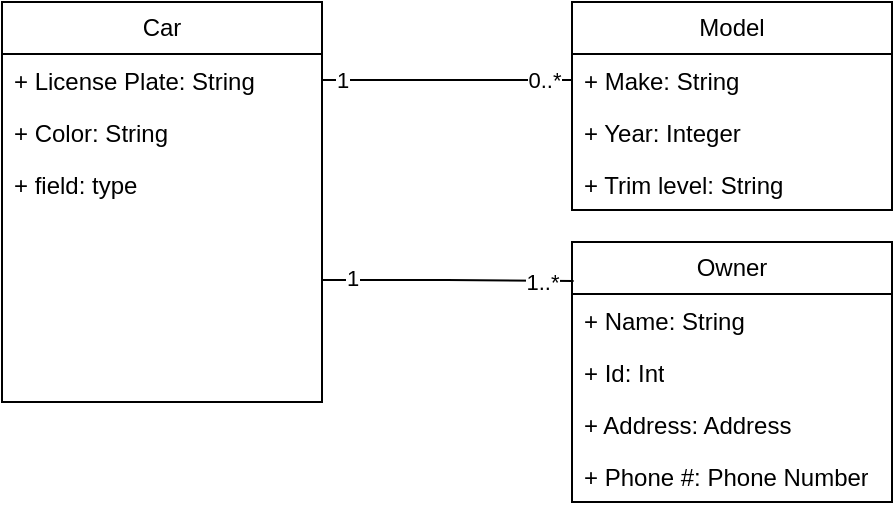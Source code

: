 <mxfile version="28.2.5">
  <diagram name="Page-1" id="RoQxjW4McmKQR3HF6a6k">
    <mxGraphModel dx="1043" dy="570" grid="1" gridSize="10" guides="1" tooltips="1" connect="1" arrows="1" fold="1" page="1" pageScale="1" pageWidth="850" pageHeight="1100" math="0" shadow="0">
      <root>
        <mxCell id="0" />
        <mxCell id="1" parent="0" />
        <mxCell id="i3sk0pUM4rajR8fH5hq--1" value="Car" style="swimlane;fontStyle=0;childLayout=stackLayout;horizontal=1;startSize=26;fillColor=none;horizontalStack=0;resizeParent=1;resizeParentMax=0;resizeLast=0;collapsible=1;marginBottom=0;whiteSpace=wrap;html=1;" vertex="1" parent="1">
          <mxGeometry x="60" y="40" width="160" height="200" as="geometry" />
        </mxCell>
        <mxCell id="i3sk0pUM4rajR8fH5hq--2" value="+ License Plate: String&lt;span style=&quot;white-space: pre;&quot;&gt;&#x9;&lt;/span&gt;&amp;nbsp;" style="text;strokeColor=none;fillColor=none;align=left;verticalAlign=top;spacingLeft=4;spacingRight=4;overflow=hidden;rotatable=0;points=[[0,0.5],[1,0.5]];portConstraint=eastwest;whiteSpace=wrap;html=1;" vertex="1" parent="i3sk0pUM4rajR8fH5hq--1">
          <mxGeometry y="26" width="160" height="26" as="geometry" />
        </mxCell>
        <mxCell id="i3sk0pUM4rajR8fH5hq--3" value="+ Color: String&lt;span style=&quot;white-space: pre;&quot;&gt;&#x9;&lt;/span&gt;&lt;span style=&quot;white-space: pre;&quot;&gt;&#x9;&lt;/span&gt;" style="text;strokeColor=none;fillColor=none;align=left;verticalAlign=top;spacingLeft=4;spacingRight=4;overflow=hidden;rotatable=0;points=[[0,0.5],[1,0.5]];portConstraint=eastwest;whiteSpace=wrap;html=1;" vertex="1" parent="i3sk0pUM4rajR8fH5hq--1">
          <mxGeometry y="52" width="160" height="26" as="geometry" />
        </mxCell>
        <mxCell id="i3sk0pUM4rajR8fH5hq--4" value="+ field: type" style="text;strokeColor=none;fillColor=none;align=left;verticalAlign=top;spacingLeft=4;spacingRight=4;overflow=hidden;rotatable=0;points=[[0,0.5],[1,0.5]];portConstraint=eastwest;whiteSpace=wrap;html=1;" vertex="1" parent="i3sk0pUM4rajR8fH5hq--1">
          <mxGeometry y="78" width="160" height="122" as="geometry" />
        </mxCell>
        <mxCell id="i3sk0pUM4rajR8fH5hq--5" value="Model" style="swimlane;fontStyle=0;childLayout=stackLayout;horizontal=1;startSize=26;fillColor=none;horizontalStack=0;resizeParent=1;resizeParentMax=0;resizeLast=0;collapsible=1;marginBottom=0;whiteSpace=wrap;html=1;" vertex="1" parent="1">
          <mxGeometry x="345" y="40" width="160" height="104" as="geometry" />
        </mxCell>
        <mxCell id="i3sk0pUM4rajR8fH5hq--6" value="+ Make: String&lt;span style=&quot;white-space: pre;&quot;&gt;&#x9;&lt;/span&gt;&lt;div&gt;&lt;span style=&quot;white-space: pre;&quot;&gt;&#x9;&lt;/span&gt;&amp;nbsp;&lt;span style=&quot;white-space: pre;&quot;&gt;&#x9;&lt;/span&gt;&lt;/div&gt;" style="text;strokeColor=none;fillColor=none;align=left;verticalAlign=top;spacingLeft=4;spacingRight=4;overflow=hidden;rotatable=0;points=[[0,0.5],[1,0.5]];portConstraint=eastwest;whiteSpace=wrap;html=1;" vertex="1" parent="i3sk0pUM4rajR8fH5hq--5">
          <mxGeometry y="26" width="160" height="26" as="geometry" />
        </mxCell>
        <mxCell id="i3sk0pUM4rajR8fH5hq--7" value="+ Year: Integer&lt;span style=&quot;white-space: pre;&quot;&gt;&#x9;&lt;/span&gt;&lt;span style=&quot;white-space: pre;&quot;&gt;&#x9;&lt;/span&gt;" style="text;strokeColor=none;fillColor=none;align=left;verticalAlign=top;spacingLeft=4;spacingRight=4;overflow=hidden;rotatable=0;points=[[0,0.5],[1,0.5]];portConstraint=eastwest;whiteSpace=wrap;html=1;" vertex="1" parent="i3sk0pUM4rajR8fH5hq--5">
          <mxGeometry y="52" width="160" height="26" as="geometry" />
        </mxCell>
        <mxCell id="i3sk0pUM4rajR8fH5hq--8" value="+ Trim level: String" style="text;strokeColor=none;fillColor=none;align=left;verticalAlign=top;spacingLeft=4;spacingRight=4;overflow=hidden;rotatable=0;points=[[0,0.5],[1,0.5]];portConstraint=eastwest;whiteSpace=wrap;html=1;" vertex="1" parent="i3sk0pUM4rajR8fH5hq--5">
          <mxGeometry y="78" width="160" height="26" as="geometry" />
        </mxCell>
        <mxCell id="i3sk0pUM4rajR8fH5hq--9" style="edgeStyle=orthogonalEdgeStyle;rounded=0;orthogonalLoop=1;jettySize=auto;html=1;entryX=0;entryY=0.5;entryDx=0;entryDy=0;endArrow=none;endFill=0;" edge="1" parent="1" source="i3sk0pUM4rajR8fH5hq--2" target="i3sk0pUM4rajR8fH5hq--6">
          <mxGeometry relative="1" as="geometry" />
        </mxCell>
        <mxCell id="i3sk0pUM4rajR8fH5hq--10" value="1" style="edgeLabel;html=1;align=center;verticalAlign=middle;resizable=0;points=[];" vertex="1" connectable="0" parent="i3sk0pUM4rajR8fH5hq--9">
          <mxGeometry x="-0.842" relative="1" as="geometry">
            <mxPoint as="offset" />
          </mxGeometry>
        </mxCell>
        <mxCell id="i3sk0pUM4rajR8fH5hq--11" value="0..*" style="edgeLabel;html=1;align=center;verticalAlign=middle;resizable=0;points=[];" vertex="1" connectable="0" parent="i3sk0pUM4rajR8fH5hq--9">
          <mxGeometry x="0.764" relative="1" as="geometry">
            <mxPoint as="offset" />
          </mxGeometry>
        </mxCell>
        <mxCell id="i3sk0pUM4rajR8fH5hq--15" value="Owner" style="swimlane;fontStyle=0;childLayout=stackLayout;horizontal=1;startSize=26;fillColor=none;horizontalStack=0;resizeParent=1;resizeParentMax=0;resizeLast=0;collapsible=1;marginBottom=0;whiteSpace=wrap;html=1;" vertex="1" parent="1">
          <mxGeometry x="345" y="160" width="160" height="130" as="geometry" />
        </mxCell>
        <mxCell id="i3sk0pUM4rajR8fH5hq--16" value="+ Name: String&lt;span style=&quot;white-space: pre;&quot;&gt;&#x9;&lt;/span&gt;&lt;div&gt;&lt;span style=&quot;white-space: pre;&quot;&gt;&#x9;&lt;/span&gt;&amp;nbsp;&lt;span style=&quot;white-space: pre;&quot;&gt;&#x9;&lt;/span&gt;&lt;/div&gt;" style="text;strokeColor=none;fillColor=none;align=left;verticalAlign=top;spacingLeft=4;spacingRight=4;overflow=hidden;rotatable=0;points=[[0,0.5],[1,0.5]];portConstraint=eastwest;whiteSpace=wrap;html=1;" vertex="1" parent="i3sk0pUM4rajR8fH5hq--15">
          <mxGeometry y="26" width="160" height="26" as="geometry" />
        </mxCell>
        <mxCell id="i3sk0pUM4rajR8fH5hq--17" value="+ Id: Int" style="text;strokeColor=none;fillColor=none;align=left;verticalAlign=top;spacingLeft=4;spacingRight=4;overflow=hidden;rotatable=0;points=[[0,0.5],[1,0.5]];portConstraint=eastwest;whiteSpace=wrap;html=1;" vertex="1" parent="i3sk0pUM4rajR8fH5hq--15">
          <mxGeometry y="52" width="160" height="26" as="geometry" />
        </mxCell>
        <mxCell id="i3sk0pUM4rajR8fH5hq--18" value="+ Address: Address" style="text;strokeColor=none;fillColor=none;align=left;verticalAlign=top;spacingLeft=4;spacingRight=4;overflow=hidden;rotatable=0;points=[[0,0.5],[1,0.5]];portConstraint=eastwest;whiteSpace=wrap;html=1;" vertex="1" parent="i3sk0pUM4rajR8fH5hq--15">
          <mxGeometry y="78" width="160" height="52" as="geometry" />
        </mxCell>
        <mxCell id="i3sk0pUM4rajR8fH5hq--19" value="+ Phone #: Phone Number" style="text;strokeColor=none;fillColor=none;align=left;verticalAlign=top;spacingLeft=4;spacingRight=4;overflow=hidden;rotatable=0;points=[[0,0.5],[1,0.5]];portConstraint=eastwest;whiteSpace=wrap;html=1;" vertex="1" parent="1">
          <mxGeometry x="345" y="264" width="160" height="26" as="geometry" />
        </mxCell>
        <mxCell id="i3sk0pUM4rajR8fH5hq--20" value="1..*" style="edgeStyle=orthogonalEdgeStyle;rounded=0;orthogonalLoop=1;jettySize=auto;html=1;endArrow=none;endFill=0;entryX=0.005;entryY=0.15;entryDx=0;entryDy=0;entryPerimeter=0;" edge="1" parent="1" source="i3sk0pUM4rajR8fH5hq--4" target="i3sk0pUM4rajR8fH5hq--15">
          <mxGeometry x="0.75" relative="1" as="geometry">
            <mxPoint x="340" y="180" as="targetPoint" />
            <mxPoint as="offset" />
          </mxGeometry>
        </mxCell>
        <mxCell id="i3sk0pUM4rajR8fH5hq--21" value="1" style="edgeLabel;html=1;align=center;verticalAlign=middle;resizable=0;points=[];" vertex="1" connectable="0" parent="i3sk0pUM4rajR8fH5hq--20">
          <mxGeometry x="-0.759" y="1" relative="1" as="geometry">
            <mxPoint as="offset" />
          </mxGeometry>
        </mxCell>
      </root>
    </mxGraphModel>
  </diagram>
</mxfile>
